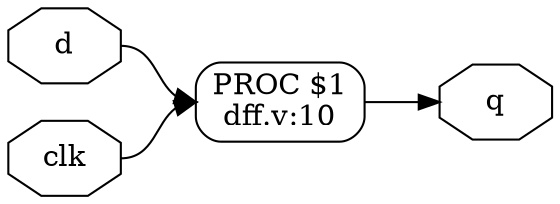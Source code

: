 digraph "dff" {
rankdir="LR";
remincross=true;
n3 [ shape=octagon, label="q", color="black", fontcolor="black" ];
n4 [ shape=octagon, label="d", color="black", fontcolor="black" ];
n5 [ shape=octagon, label="clk", color="black", fontcolor="black" ];
p0 [shape=box, style=rounded, label="PROC $1\ndff.v:10"];
p0:e -> n3:w [color="black", label=""];
n4:e -> p0:w [color="black", label=""];
n5:e -> p0:w [color="black", label=""];
}
